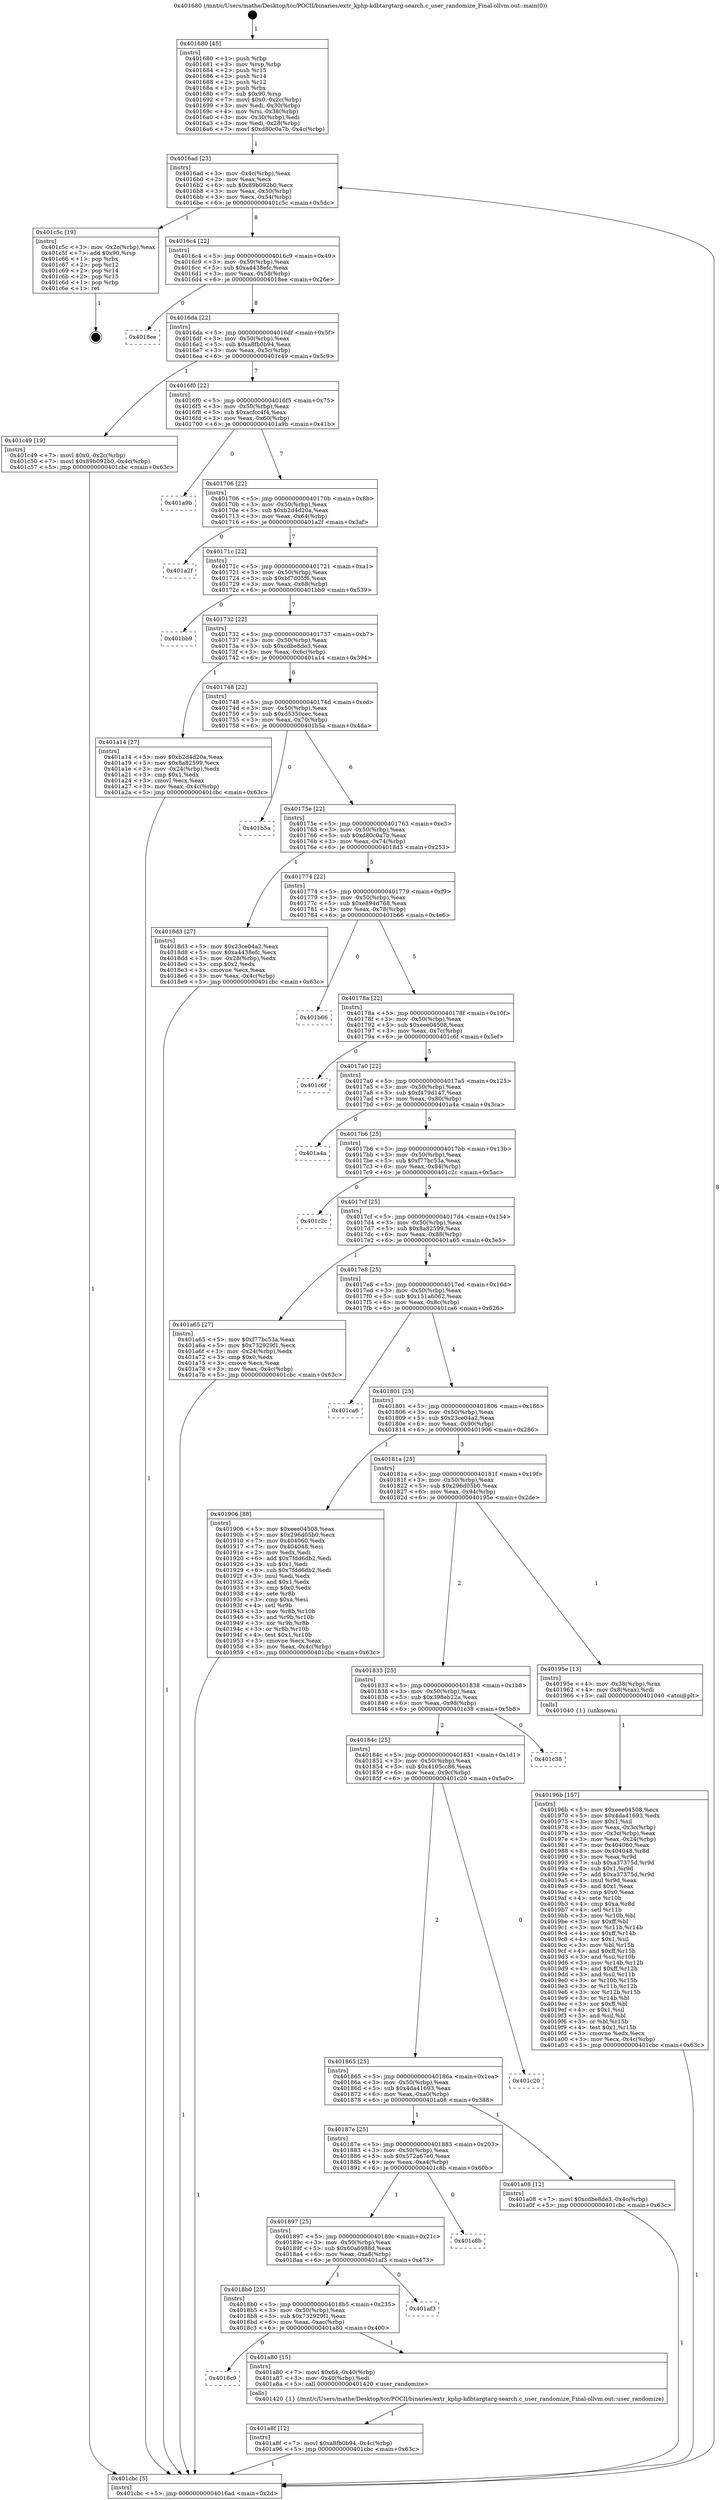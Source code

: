 digraph "0x401680" {
  label = "0x401680 (/mnt/c/Users/mathe/Desktop/tcc/POCII/binaries/extr_kphp-kdbtargtarg-search.c_user_randomize_Final-ollvm.out::main(0))"
  labelloc = "t"
  node[shape=record]

  Entry [label="",width=0.3,height=0.3,shape=circle,fillcolor=black,style=filled]
  "0x4016ad" [label="{
     0x4016ad [23]\l
     | [instrs]\l
     &nbsp;&nbsp;0x4016ad \<+3\>: mov -0x4c(%rbp),%eax\l
     &nbsp;&nbsp;0x4016b0 \<+2\>: mov %eax,%ecx\l
     &nbsp;&nbsp;0x4016b2 \<+6\>: sub $0x89b092b0,%ecx\l
     &nbsp;&nbsp;0x4016b8 \<+3\>: mov %eax,-0x50(%rbp)\l
     &nbsp;&nbsp;0x4016bb \<+3\>: mov %ecx,-0x54(%rbp)\l
     &nbsp;&nbsp;0x4016be \<+6\>: je 0000000000401c5c \<main+0x5dc\>\l
  }"]
  "0x401c5c" [label="{
     0x401c5c [19]\l
     | [instrs]\l
     &nbsp;&nbsp;0x401c5c \<+3\>: mov -0x2c(%rbp),%eax\l
     &nbsp;&nbsp;0x401c5f \<+7\>: add $0x90,%rsp\l
     &nbsp;&nbsp;0x401c66 \<+1\>: pop %rbx\l
     &nbsp;&nbsp;0x401c67 \<+2\>: pop %r12\l
     &nbsp;&nbsp;0x401c69 \<+2\>: pop %r14\l
     &nbsp;&nbsp;0x401c6b \<+2\>: pop %r15\l
     &nbsp;&nbsp;0x401c6d \<+1\>: pop %rbp\l
     &nbsp;&nbsp;0x401c6e \<+1\>: ret\l
  }"]
  "0x4016c4" [label="{
     0x4016c4 [22]\l
     | [instrs]\l
     &nbsp;&nbsp;0x4016c4 \<+5\>: jmp 00000000004016c9 \<main+0x49\>\l
     &nbsp;&nbsp;0x4016c9 \<+3\>: mov -0x50(%rbp),%eax\l
     &nbsp;&nbsp;0x4016cc \<+5\>: sub $0xa4438efc,%eax\l
     &nbsp;&nbsp;0x4016d1 \<+3\>: mov %eax,-0x58(%rbp)\l
     &nbsp;&nbsp;0x4016d4 \<+6\>: je 00000000004018ee \<main+0x26e\>\l
  }"]
  Exit [label="",width=0.3,height=0.3,shape=circle,fillcolor=black,style=filled,peripheries=2]
  "0x4018ee" [label="{
     0x4018ee\l
  }", style=dashed]
  "0x4016da" [label="{
     0x4016da [22]\l
     | [instrs]\l
     &nbsp;&nbsp;0x4016da \<+5\>: jmp 00000000004016df \<main+0x5f\>\l
     &nbsp;&nbsp;0x4016df \<+3\>: mov -0x50(%rbp),%eax\l
     &nbsp;&nbsp;0x4016e2 \<+5\>: sub $0xa8fb0b94,%eax\l
     &nbsp;&nbsp;0x4016e7 \<+3\>: mov %eax,-0x5c(%rbp)\l
     &nbsp;&nbsp;0x4016ea \<+6\>: je 0000000000401c49 \<main+0x5c9\>\l
  }"]
  "0x401a8f" [label="{
     0x401a8f [12]\l
     | [instrs]\l
     &nbsp;&nbsp;0x401a8f \<+7\>: movl $0xa8fb0b94,-0x4c(%rbp)\l
     &nbsp;&nbsp;0x401a96 \<+5\>: jmp 0000000000401cbc \<main+0x63c\>\l
  }"]
  "0x401c49" [label="{
     0x401c49 [19]\l
     | [instrs]\l
     &nbsp;&nbsp;0x401c49 \<+7\>: movl $0x0,-0x2c(%rbp)\l
     &nbsp;&nbsp;0x401c50 \<+7\>: movl $0x89b092b0,-0x4c(%rbp)\l
     &nbsp;&nbsp;0x401c57 \<+5\>: jmp 0000000000401cbc \<main+0x63c\>\l
  }"]
  "0x4016f0" [label="{
     0x4016f0 [22]\l
     | [instrs]\l
     &nbsp;&nbsp;0x4016f0 \<+5\>: jmp 00000000004016f5 \<main+0x75\>\l
     &nbsp;&nbsp;0x4016f5 \<+3\>: mov -0x50(%rbp),%eax\l
     &nbsp;&nbsp;0x4016f8 \<+5\>: sub $0xacfcc4f4,%eax\l
     &nbsp;&nbsp;0x4016fd \<+3\>: mov %eax,-0x60(%rbp)\l
     &nbsp;&nbsp;0x401700 \<+6\>: je 0000000000401a9b \<main+0x41b\>\l
  }"]
  "0x4018c9" [label="{
     0x4018c9\l
  }", style=dashed]
  "0x401a9b" [label="{
     0x401a9b\l
  }", style=dashed]
  "0x401706" [label="{
     0x401706 [22]\l
     | [instrs]\l
     &nbsp;&nbsp;0x401706 \<+5\>: jmp 000000000040170b \<main+0x8b\>\l
     &nbsp;&nbsp;0x40170b \<+3\>: mov -0x50(%rbp),%eax\l
     &nbsp;&nbsp;0x40170e \<+5\>: sub $0xb2d4d20a,%eax\l
     &nbsp;&nbsp;0x401713 \<+3\>: mov %eax,-0x64(%rbp)\l
     &nbsp;&nbsp;0x401716 \<+6\>: je 0000000000401a2f \<main+0x3af\>\l
  }"]
  "0x401a80" [label="{
     0x401a80 [15]\l
     | [instrs]\l
     &nbsp;&nbsp;0x401a80 \<+7\>: movl $0x64,-0x40(%rbp)\l
     &nbsp;&nbsp;0x401a87 \<+3\>: mov -0x40(%rbp),%edi\l
     &nbsp;&nbsp;0x401a8a \<+5\>: call 0000000000401420 \<user_randomize\>\l
     | [calls]\l
     &nbsp;&nbsp;0x401420 \{1\} (/mnt/c/Users/mathe/Desktop/tcc/POCII/binaries/extr_kphp-kdbtargtarg-search.c_user_randomize_Final-ollvm.out::user_randomize)\l
  }"]
  "0x401a2f" [label="{
     0x401a2f\l
  }", style=dashed]
  "0x40171c" [label="{
     0x40171c [22]\l
     | [instrs]\l
     &nbsp;&nbsp;0x40171c \<+5\>: jmp 0000000000401721 \<main+0xa1\>\l
     &nbsp;&nbsp;0x401721 \<+3\>: mov -0x50(%rbp),%eax\l
     &nbsp;&nbsp;0x401724 \<+5\>: sub $0xbf7d05f6,%eax\l
     &nbsp;&nbsp;0x401729 \<+3\>: mov %eax,-0x68(%rbp)\l
     &nbsp;&nbsp;0x40172c \<+6\>: je 0000000000401bb9 \<main+0x539\>\l
  }"]
  "0x4018b0" [label="{
     0x4018b0 [25]\l
     | [instrs]\l
     &nbsp;&nbsp;0x4018b0 \<+5\>: jmp 00000000004018b5 \<main+0x235\>\l
     &nbsp;&nbsp;0x4018b5 \<+3\>: mov -0x50(%rbp),%eax\l
     &nbsp;&nbsp;0x4018b8 \<+5\>: sub $0x732929f1,%eax\l
     &nbsp;&nbsp;0x4018bd \<+6\>: mov %eax,-0xac(%rbp)\l
     &nbsp;&nbsp;0x4018c3 \<+6\>: je 0000000000401a80 \<main+0x400\>\l
  }"]
  "0x401bb9" [label="{
     0x401bb9\l
  }", style=dashed]
  "0x401732" [label="{
     0x401732 [22]\l
     | [instrs]\l
     &nbsp;&nbsp;0x401732 \<+5\>: jmp 0000000000401737 \<main+0xb7\>\l
     &nbsp;&nbsp;0x401737 \<+3\>: mov -0x50(%rbp),%eax\l
     &nbsp;&nbsp;0x40173a \<+5\>: sub $0xcdbe8de3,%eax\l
     &nbsp;&nbsp;0x40173f \<+3\>: mov %eax,-0x6c(%rbp)\l
     &nbsp;&nbsp;0x401742 \<+6\>: je 0000000000401a14 \<main+0x394\>\l
  }"]
  "0x401af3" [label="{
     0x401af3\l
  }", style=dashed]
  "0x401a14" [label="{
     0x401a14 [27]\l
     | [instrs]\l
     &nbsp;&nbsp;0x401a14 \<+5\>: mov $0xb2d4d20a,%eax\l
     &nbsp;&nbsp;0x401a19 \<+5\>: mov $0x8a82599,%ecx\l
     &nbsp;&nbsp;0x401a1e \<+3\>: mov -0x24(%rbp),%edx\l
     &nbsp;&nbsp;0x401a21 \<+3\>: cmp $0x1,%edx\l
     &nbsp;&nbsp;0x401a24 \<+3\>: cmovl %ecx,%eax\l
     &nbsp;&nbsp;0x401a27 \<+3\>: mov %eax,-0x4c(%rbp)\l
     &nbsp;&nbsp;0x401a2a \<+5\>: jmp 0000000000401cbc \<main+0x63c\>\l
  }"]
  "0x401748" [label="{
     0x401748 [22]\l
     | [instrs]\l
     &nbsp;&nbsp;0x401748 \<+5\>: jmp 000000000040174d \<main+0xcd\>\l
     &nbsp;&nbsp;0x40174d \<+3\>: mov -0x50(%rbp),%eax\l
     &nbsp;&nbsp;0x401750 \<+5\>: sub $0xd5350cec,%eax\l
     &nbsp;&nbsp;0x401755 \<+3\>: mov %eax,-0x70(%rbp)\l
     &nbsp;&nbsp;0x401758 \<+6\>: je 0000000000401b5a \<main+0x4da\>\l
  }"]
  "0x401897" [label="{
     0x401897 [25]\l
     | [instrs]\l
     &nbsp;&nbsp;0x401897 \<+5\>: jmp 000000000040189c \<main+0x21c\>\l
     &nbsp;&nbsp;0x40189c \<+3\>: mov -0x50(%rbp),%eax\l
     &nbsp;&nbsp;0x40189f \<+5\>: sub $0x60a6988d,%eax\l
     &nbsp;&nbsp;0x4018a4 \<+6\>: mov %eax,-0xa8(%rbp)\l
     &nbsp;&nbsp;0x4018aa \<+6\>: je 0000000000401af3 \<main+0x473\>\l
  }"]
  "0x401b5a" [label="{
     0x401b5a\l
  }", style=dashed]
  "0x40175e" [label="{
     0x40175e [22]\l
     | [instrs]\l
     &nbsp;&nbsp;0x40175e \<+5\>: jmp 0000000000401763 \<main+0xe3\>\l
     &nbsp;&nbsp;0x401763 \<+3\>: mov -0x50(%rbp),%eax\l
     &nbsp;&nbsp;0x401766 \<+5\>: sub $0xd80c0a7b,%eax\l
     &nbsp;&nbsp;0x40176b \<+3\>: mov %eax,-0x74(%rbp)\l
     &nbsp;&nbsp;0x40176e \<+6\>: je 00000000004018d3 \<main+0x253\>\l
  }"]
  "0x401c8b" [label="{
     0x401c8b\l
  }", style=dashed]
  "0x4018d3" [label="{
     0x4018d3 [27]\l
     | [instrs]\l
     &nbsp;&nbsp;0x4018d3 \<+5\>: mov $0x23ce04a2,%eax\l
     &nbsp;&nbsp;0x4018d8 \<+5\>: mov $0xa4438efc,%ecx\l
     &nbsp;&nbsp;0x4018dd \<+3\>: mov -0x28(%rbp),%edx\l
     &nbsp;&nbsp;0x4018e0 \<+3\>: cmp $0x2,%edx\l
     &nbsp;&nbsp;0x4018e3 \<+3\>: cmovne %ecx,%eax\l
     &nbsp;&nbsp;0x4018e6 \<+3\>: mov %eax,-0x4c(%rbp)\l
     &nbsp;&nbsp;0x4018e9 \<+5\>: jmp 0000000000401cbc \<main+0x63c\>\l
  }"]
  "0x401774" [label="{
     0x401774 [22]\l
     | [instrs]\l
     &nbsp;&nbsp;0x401774 \<+5\>: jmp 0000000000401779 \<main+0xf9\>\l
     &nbsp;&nbsp;0x401779 \<+3\>: mov -0x50(%rbp),%eax\l
     &nbsp;&nbsp;0x40177c \<+5\>: sub $0xe894d768,%eax\l
     &nbsp;&nbsp;0x401781 \<+3\>: mov %eax,-0x78(%rbp)\l
     &nbsp;&nbsp;0x401784 \<+6\>: je 0000000000401b66 \<main+0x4e6\>\l
  }"]
  "0x401cbc" [label="{
     0x401cbc [5]\l
     | [instrs]\l
     &nbsp;&nbsp;0x401cbc \<+5\>: jmp 00000000004016ad \<main+0x2d\>\l
  }"]
  "0x401680" [label="{
     0x401680 [45]\l
     | [instrs]\l
     &nbsp;&nbsp;0x401680 \<+1\>: push %rbp\l
     &nbsp;&nbsp;0x401681 \<+3\>: mov %rsp,%rbp\l
     &nbsp;&nbsp;0x401684 \<+2\>: push %r15\l
     &nbsp;&nbsp;0x401686 \<+2\>: push %r14\l
     &nbsp;&nbsp;0x401688 \<+2\>: push %r12\l
     &nbsp;&nbsp;0x40168a \<+1\>: push %rbx\l
     &nbsp;&nbsp;0x40168b \<+7\>: sub $0x90,%rsp\l
     &nbsp;&nbsp;0x401692 \<+7\>: movl $0x0,-0x2c(%rbp)\l
     &nbsp;&nbsp;0x401699 \<+3\>: mov %edi,-0x30(%rbp)\l
     &nbsp;&nbsp;0x40169c \<+4\>: mov %rsi,-0x38(%rbp)\l
     &nbsp;&nbsp;0x4016a0 \<+3\>: mov -0x30(%rbp),%edi\l
     &nbsp;&nbsp;0x4016a3 \<+3\>: mov %edi,-0x28(%rbp)\l
     &nbsp;&nbsp;0x4016a6 \<+7\>: movl $0xd80c0a7b,-0x4c(%rbp)\l
  }"]
  "0x40187e" [label="{
     0x40187e [25]\l
     | [instrs]\l
     &nbsp;&nbsp;0x40187e \<+5\>: jmp 0000000000401883 \<main+0x203\>\l
     &nbsp;&nbsp;0x401883 \<+3\>: mov -0x50(%rbp),%eax\l
     &nbsp;&nbsp;0x401886 \<+5\>: sub $0x572a67e0,%eax\l
     &nbsp;&nbsp;0x40188b \<+6\>: mov %eax,-0xa4(%rbp)\l
     &nbsp;&nbsp;0x401891 \<+6\>: je 0000000000401c8b \<main+0x60b\>\l
  }"]
  "0x401b66" [label="{
     0x401b66\l
  }", style=dashed]
  "0x40178a" [label="{
     0x40178a [22]\l
     | [instrs]\l
     &nbsp;&nbsp;0x40178a \<+5\>: jmp 000000000040178f \<main+0x10f\>\l
     &nbsp;&nbsp;0x40178f \<+3\>: mov -0x50(%rbp),%eax\l
     &nbsp;&nbsp;0x401792 \<+5\>: sub $0xeee04508,%eax\l
     &nbsp;&nbsp;0x401797 \<+3\>: mov %eax,-0x7c(%rbp)\l
     &nbsp;&nbsp;0x40179a \<+6\>: je 0000000000401c6f \<main+0x5ef\>\l
  }"]
  "0x401a08" [label="{
     0x401a08 [12]\l
     | [instrs]\l
     &nbsp;&nbsp;0x401a08 \<+7\>: movl $0xcdbe8de3,-0x4c(%rbp)\l
     &nbsp;&nbsp;0x401a0f \<+5\>: jmp 0000000000401cbc \<main+0x63c\>\l
  }"]
  "0x401c6f" [label="{
     0x401c6f\l
  }", style=dashed]
  "0x4017a0" [label="{
     0x4017a0 [22]\l
     | [instrs]\l
     &nbsp;&nbsp;0x4017a0 \<+5\>: jmp 00000000004017a5 \<main+0x125\>\l
     &nbsp;&nbsp;0x4017a5 \<+3\>: mov -0x50(%rbp),%eax\l
     &nbsp;&nbsp;0x4017a8 \<+5\>: sub $0xf479d147,%eax\l
     &nbsp;&nbsp;0x4017ad \<+3\>: mov %eax,-0x80(%rbp)\l
     &nbsp;&nbsp;0x4017b0 \<+6\>: je 0000000000401a4a \<main+0x3ca\>\l
  }"]
  "0x401865" [label="{
     0x401865 [25]\l
     | [instrs]\l
     &nbsp;&nbsp;0x401865 \<+5\>: jmp 000000000040186a \<main+0x1ea\>\l
     &nbsp;&nbsp;0x40186a \<+3\>: mov -0x50(%rbp),%eax\l
     &nbsp;&nbsp;0x40186d \<+5\>: sub $0x4da41693,%eax\l
     &nbsp;&nbsp;0x401872 \<+6\>: mov %eax,-0xa0(%rbp)\l
     &nbsp;&nbsp;0x401878 \<+6\>: je 0000000000401a08 \<main+0x388\>\l
  }"]
  "0x401a4a" [label="{
     0x401a4a\l
  }", style=dashed]
  "0x4017b6" [label="{
     0x4017b6 [25]\l
     | [instrs]\l
     &nbsp;&nbsp;0x4017b6 \<+5\>: jmp 00000000004017bb \<main+0x13b\>\l
     &nbsp;&nbsp;0x4017bb \<+3\>: mov -0x50(%rbp),%eax\l
     &nbsp;&nbsp;0x4017be \<+5\>: sub $0xf77bc53a,%eax\l
     &nbsp;&nbsp;0x4017c3 \<+6\>: mov %eax,-0x84(%rbp)\l
     &nbsp;&nbsp;0x4017c9 \<+6\>: je 0000000000401c2c \<main+0x5ac\>\l
  }"]
  "0x401c20" [label="{
     0x401c20\l
  }", style=dashed]
  "0x401c2c" [label="{
     0x401c2c\l
  }", style=dashed]
  "0x4017cf" [label="{
     0x4017cf [25]\l
     | [instrs]\l
     &nbsp;&nbsp;0x4017cf \<+5\>: jmp 00000000004017d4 \<main+0x154\>\l
     &nbsp;&nbsp;0x4017d4 \<+3\>: mov -0x50(%rbp),%eax\l
     &nbsp;&nbsp;0x4017d7 \<+5\>: sub $0x8a82599,%eax\l
     &nbsp;&nbsp;0x4017dc \<+6\>: mov %eax,-0x88(%rbp)\l
     &nbsp;&nbsp;0x4017e2 \<+6\>: je 0000000000401a65 \<main+0x3e5\>\l
  }"]
  "0x40184c" [label="{
     0x40184c [25]\l
     | [instrs]\l
     &nbsp;&nbsp;0x40184c \<+5\>: jmp 0000000000401851 \<main+0x1d1\>\l
     &nbsp;&nbsp;0x401851 \<+3\>: mov -0x50(%rbp),%eax\l
     &nbsp;&nbsp;0x401854 \<+5\>: sub $0x4105cc86,%eax\l
     &nbsp;&nbsp;0x401859 \<+6\>: mov %eax,-0x9c(%rbp)\l
     &nbsp;&nbsp;0x40185f \<+6\>: je 0000000000401c20 \<main+0x5a0\>\l
  }"]
  "0x401a65" [label="{
     0x401a65 [27]\l
     | [instrs]\l
     &nbsp;&nbsp;0x401a65 \<+5\>: mov $0xf77bc53a,%eax\l
     &nbsp;&nbsp;0x401a6a \<+5\>: mov $0x732929f1,%ecx\l
     &nbsp;&nbsp;0x401a6f \<+3\>: mov -0x24(%rbp),%edx\l
     &nbsp;&nbsp;0x401a72 \<+3\>: cmp $0x0,%edx\l
     &nbsp;&nbsp;0x401a75 \<+3\>: cmove %ecx,%eax\l
     &nbsp;&nbsp;0x401a78 \<+3\>: mov %eax,-0x4c(%rbp)\l
     &nbsp;&nbsp;0x401a7b \<+5\>: jmp 0000000000401cbc \<main+0x63c\>\l
  }"]
  "0x4017e8" [label="{
     0x4017e8 [25]\l
     | [instrs]\l
     &nbsp;&nbsp;0x4017e8 \<+5\>: jmp 00000000004017ed \<main+0x16d\>\l
     &nbsp;&nbsp;0x4017ed \<+3\>: mov -0x50(%rbp),%eax\l
     &nbsp;&nbsp;0x4017f0 \<+5\>: sub $0x151a6062,%eax\l
     &nbsp;&nbsp;0x4017f5 \<+6\>: mov %eax,-0x8c(%rbp)\l
     &nbsp;&nbsp;0x4017fb \<+6\>: je 0000000000401ca6 \<main+0x626\>\l
  }"]
  "0x401c38" [label="{
     0x401c38\l
  }", style=dashed]
  "0x401ca6" [label="{
     0x401ca6\l
  }", style=dashed]
  "0x401801" [label="{
     0x401801 [25]\l
     | [instrs]\l
     &nbsp;&nbsp;0x401801 \<+5\>: jmp 0000000000401806 \<main+0x186\>\l
     &nbsp;&nbsp;0x401806 \<+3\>: mov -0x50(%rbp),%eax\l
     &nbsp;&nbsp;0x401809 \<+5\>: sub $0x23ce04a2,%eax\l
     &nbsp;&nbsp;0x40180e \<+6\>: mov %eax,-0x90(%rbp)\l
     &nbsp;&nbsp;0x401814 \<+6\>: je 0000000000401906 \<main+0x286\>\l
  }"]
  "0x40196b" [label="{
     0x40196b [157]\l
     | [instrs]\l
     &nbsp;&nbsp;0x40196b \<+5\>: mov $0xeee04508,%ecx\l
     &nbsp;&nbsp;0x401970 \<+5\>: mov $0x4da41693,%edx\l
     &nbsp;&nbsp;0x401975 \<+3\>: mov $0x1,%sil\l
     &nbsp;&nbsp;0x401978 \<+3\>: mov %eax,-0x3c(%rbp)\l
     &nbsp;&nbsp;0x40197b \<+3\>: mov -0x3c(%rbp),%eax\l
     &nbsp;&nbsp;0x40197e \<+3\>: mov %eax,-0x24(%rbp)\l
     &nbsp;&nbsp;0x401981 \<+7\>: mov 0x404060,%eax\l
     &nbsp;&nbsp;0x401988 \<+8\>: mov 0x404048,%r8d\l
     &nbsp;&nbsp;0x401990 \<+3\>: mov %eax,%r9d\l
     &nbsp;&nbsp;0x401993 \<+7\>: sub $0xa37375d,%r9d\l
     &nbsp;&nbsp;0x40199a \<+4\>: sub $0x1,%r9d\l
     &nbsp;&nbsp;0x40199e \<+7\>: add $0xa37375d,%r9d\l
     &nbsp;&nbsp;0x4019a5 \<+4\>: imul %r9d,%eax\l
     &nbsp;&nbsp;0x4019a9 \<+3\>: and $0x1,%eax\l
     &nbsp;&nbsp;0x4019ac \<+3\>: cmp $0x0,%eax\l
     &nbsp;&nbsp;0x4019af \<+4\>: sete %r10b\l
     &nbsp;&nbsp;0x4019b3 \<+4\>: cmp $0xa,%r8d\l
     &nbsp;&nbsp;0x4019b7 \<+4\>: setl %r11b\l
     &nbsp;&nbsp;0x4019bb \<+3\>: mov %r10b,%bl\l
     &nbsp;&nbsp;0x4019be \<+3\>: xor $0xff,%bl\l
     &nbsp;&nbsp;0x4019c1 \<+3\>: mov %r11b,%r14b\l
     &nbsp;&nbsp;0x4019c4 \<+4\>: xor $0xff,%r14b\l
     &nbsp;&nbsp;0x4019c8 \<+4\>: xor $0x1,%sil\l
     &nbsp;&nbsp;0x4019cc \<+3\>: mov %bl,%r15b\l
     &nbsp;&nbsp;0x4019cf \<+4\>: and $0xff,%r15b\l
     &nbsp;&nbsp;0x4019d3 \<+3\>: and %sil,%r10b\l
     &nbsp;&nbsp;0x4019d6 \<+3\>: mov %r14b,%r12b\l
     &nbsp;&nbsp;0x4019d9 \<+4\>: and $0xff,%r12b\l
     &nbsp;&nbsp;0x4019dd \<+3\>: and %sil,%r11b\l
     &nbsp;&nbsp;0x4019e0 \<+3\>: or %r10b,%r15b\l
     &nbsp;&nbsp;0x4019e3 \<+3\>: or %r11b,%r12b\l
     &nbsp;&nbsp;0x4019e6 \<+3\>: xor %r12b,%r15b\l
     &nbsp;&nbsp;0x4019e9 \<+3\>: or %r14b,%bl\l
     &nbsp;&nbsp;0x4019ec \<+3\>: xor $0xff,%bl\l
     &nbsp;&nbsp;0x4019ef \<+4\>: or $0x1,%sil\l
     &nbsp;&nbsp;0x4019f3 \<+3\>: and %sil,%bl\l
     &nbsp;&nbsp;0x4019f6 \<+3\>: or %bl,%r15b\l
     &nbsp;&nbsp;0x4019f9 \<+4\>: test $0x1,%r15b\l
     &nbsp;&nbsp;0x4019fd \<+3\>: cmovne %edx,%ecx\l
     &nbsp;&nbsp;0x401a00 \<+3\>: mov %ecx,-0x4c(%rbp)\l
     &nbsp;&nbsp;0x401a03 \<+5\>: jmp 0000000000401cbc \<main+0x63c\>\l
  }"]
  "0x401906" [label="{
     0x401906 [88]\l
     | [instrs]\l
     &nbsp;&nbsp;0x401906 \<+5\>: mov $0xeee04508,%eax\l
     &nbsp;&nbsp;0x40190b \<+5\>: mov $0x296d05b0,%ecx\l
     &nbsp;&nbsp;0x401910 \<+7\>: mov 0x404060,%edx\l
     &nbsp;&nbsp;0x401917 \<+7\>: mov 0x404048,%esi\l
     &nbsp;&nbsp;0x40191e \<+2\>: mov %edx,%edi\l
     &nbsp;&nbsp;0x401920 \<+6\>: add $0x7fdd6db2,%edi\l
     &nbsp;&nbsp;0x401926 \<+3\>: sub $0x1,%edi\l
     &nbsp;&nbsp;0x401929 \<+6\>: sub $0x7fdd6db2,%edi\l
     &nbsp;&nbsp;0x40192f \<+3\>: imul %edi,%edx\l
     &nbsp;&nbsp;0x401932 \<+3\>: and $0x1,%edx\l
     &nbsp;&nbsp;0x401935 \<+3\>: cmp $0x0,%edx\l
     &nbsp;&nbsp;0x401938 \<+4\>: sete %r8b\l
     &nbsp;&nbsp;0x40193c \<+3\>: cmp $0xa,%esi\l
     &nbsp;&nbsp;0x40193f \<+4\>: setl %r9b\l
     &nbsp;&nbsp;0x401943 \<+3\>: mov %r8b,%r10b\l
     &nbsp;&nbsp;0x401946 \<+3\>: and %r9b,%r10b\l
     &nbsp;&nbsp;0x401949 \<+3\>: xor %r9b,%r8b\l
     &nbsp;&nbsp;0x40194c \<+3\>: or %r8b,%r10b\l
     &nbsp;&nbsp;0x40194f \<+4\>: test $0x1,%r10b\l
     &nbsp;&nbsp;0x401953 \<+3\>: cmovne %ecx,%eax\l
     &nbsp;&nbsp;0x401956 \<+3\>: mov %eax,-0x4c(%rbp)\l
     &nbsp;&nbsp;0x401959 \<+5\>: jmp 0000000000401cbc \<main+0x63c\>\l
  }"]
  "0x40181a" [label="{
     0x40181a [25]\l
     | [instrs]\l
     &nbsp;&nbsp;0x40181a \<+5\>: jmp 000000000040181f \<main+0x19f\>\l
     &nbsp;&nbsp;0x40181f \<+3\>: mov -0x50(%rbp),%eax\l
     &nbsp;&nbsp;0x401822 \<+5\>: sub $0x296d05b0,%eax\l
     &nbsp;&nbsp;0x401827 \<+6\>: mov %eax,-0x94(%rbp)\l
     &nbsp;&nbsp;0x40182d \<+6\>: je 000000000040195e \<main+0x2de\>\l
  }"]
  "0x401833" [label="{
     0x401833 [25]\l
     | [instrs]\l
     &nbsp;&nbsp;0x401833 \<+5\>: jmp 0000000000401838 \<main+0x1b8\>\l
     &nbsp;&nbsp;0x401838 \<+3\>: mov -0x50(%rbp),%eax\l
     &nbsp;&nbsp;0x40183b \<+5\>: sub $0x398eb22a,%eax\l
     &nbsp;&nbsp;0x401840 \<+6\>: mov %eax,-0x98(%rbp)\l
     &nbsp;&nbsp;0x401846 \<+6\>: je 0000000000401c38 \<main+0x5b8\>\l
  }"]
  "0x40195e" [label="{
     0x40195e [13]\l
     | [instrs]\l
     &nbsp;&nbsp;0x40195e \<+4\>: mov -0x38(%rbp),%rax\l
     &nbsp;&nbsp;0x401962 \<+4\>: mov 0x8(%rax),%rdi\l
     &nbsp;&nbsp;0x401966 \<+5\>: call 0000000000401040 \<atoi@plt\>\l
     | [calls]\l
     &nbsp;&nbsp;0x401040 \{1\} (unknown)\l
  }"]
  Entry -> "0x401680" [label=" 1"]
  "0x4016ad" -> "0x401c5c" [label=" 1"]
  "0x4016ad" -> "0x4016c4" [label=" 8"]
  "0x401c5c" -> Exit [label=" 1"]
  "0x4016c4" -> "0x4018ee" [label=" 0"]
  "0x4016c4" -> "0x4016da" [label=" 8"]
  "0x401c49" -> "0x401cbc" [label=" 1"]
  "0x4016da" -> "0x401c49" [label=" 1"]
  "0x4016da" -> "0x4016f0" [label=" 7"]
  "0x401a8f" -> "0x401cbc" [label=" 1"]
  "0x4016f0" -> "0x401a9b" [label=" 0"]
  "0x4016f0" -> "0x401706" [label=" 7"]
  "0x401a80" -> "0x401a8f" [label=" 1"]
  "0x401706" -> "0x401a2f" [label=" 0"]
  "0x401706" -> "0x40171c" [label=" 7"]
  "0x4018b0" -> "0x4018c9" [label=" 0"]
  "0x40171c" -> "0x401bb9" [label=" 0"]
  "0x40171c" -> "0x401732" [label=" 7"]
  "0x4018b0" -> "0x401a80" [label=" 1"]
  "0x401732" -> "0x401a14" [label=" 1"]
  "0x401732" -> "0x401748" [label=" 6"]
  "0x401897" -> "0x4018b0" [label=" 1"]
  "0x401748" -> "0x401b5a" [label=" 0"]
  "0x401748" -> "0x40175e" [label=" 6"]
  "0x401897" -> "0x401af3" [label=" 0"]
  "0x40175e" -> "0x4018d3" [label=" 1"]
  "0x40175e" -> "0x401774" [label=" 5"]
  "0x4018d3" -> "0x401cbc" [label=" 1"]
  "0x401680" -> "0x4016ad" [label=" 1"]
  "0x401cbc" -> "0x4016ad" [label=" 8"]
  "0x40187e" -> "0x401897" [label=" 1"]
  "0x401774" -> "0x401b66" [label=" 0"]
  "0x401774" -> "0x40178a" [label=" 5"]
  "0x40187e" -> "0x401c8b" [label=" 0"]
  "0x40178a" -> "0x401c6f" [label=" 0"]
  "0x40178a" -> "0x4017a0" [label=" 5"]
  "0x401a65" -> "0x401cbc" [label=" 1"]
  "0x4017a0" -> "0x401a4a" [label=" 0"]
  "0x4017a0" -> "0x4017b6" [label=" 5"]
  "0x401a08" -> "0x401cbc" [label=" 1"]
  "0x4017b6" -> "0x401c2c" [label=" 0"]
  "0x4017b6" -> "0x4017cf" [label=" 5"]
  "0x401865" -> "0x40187e" [label=" 1"]
  "0x4017cf" -> "0x401a65" [label=" 1"]
  "0x4017cf" -> "0x4017e8" [label=" 4"]
  "0x401a14" -> "0x401cbc" [label=" 1"]
  "0x4017e8" -> "0x401ca6" [label=" 0"]
  "0x4017e8" -> "0x401801" [label=" 4"]
  "0x40184c" -> "0x401865" [label=" 2"]
  "0x401801" -> "0x401906" [label=" 1"]
  "0x401801" -> "0x40181a" [label=" 3"]
  "0x401906" -> "0x401cbc" [label=" 1"]
  "0x401865" -> "0x401a08" [label=" 1"]
  "0x40181a" -> "0x40195e" [label=" 1"]
  "0x40181a" -> "0x401833" [label=" 2"]
  "0x40195e" -> "0x40196b" [label=" 1"]
  "0x40196b" -> "0x401cbc" [label=" 1"]
  "0x40184c" -> "0x401c20" [label=" 0"]
  "0x401833" -> "0x401c38" [label=" 0"]
  "0x401833" -> "0x40184c" [label=" 2"]
}
